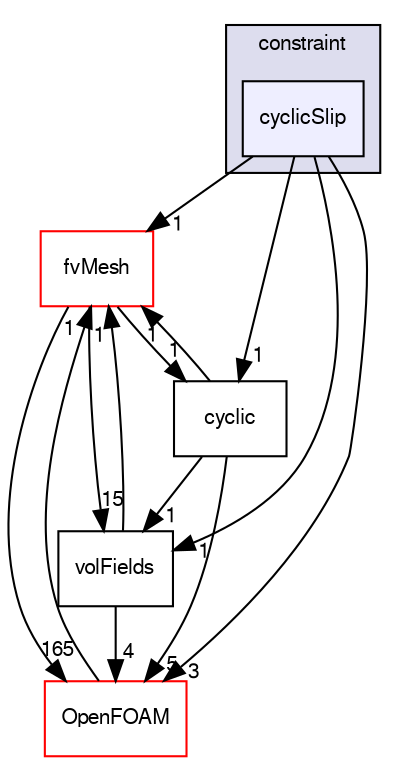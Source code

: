 digraph "src/finiteVolume/fields/fvPatchFields/constraint/cyclicSlip" {
  bgcolor=transparent;
  compound=true
  node [ fontsize="10", fontname="FreeSans"];
  edge [ labelfontsize="10", labelfontname="FreeSans"];
  subgraph clusterdir_dcf2f02ec1a1951cb48a5d6d97386405 {
    graph [ bgcolor="#ddddee", pencolor="black", label="constraint" fontname="FreeSans", fontsize="10", URL="dir_dcf2f02ec1a1951cb48a5d6d97386405.html"]
  dir_40c710086adeb380bfa8604caf8d1809 [shape=box, label="cyclicSlip", style="filled", fillcolor="#eeeeff", pencolor="black", URL="dir_40c710086adeb380bfa8604caf8d1809.html"];
  }
  dir_c382fa095c9c33d8673c0dd60aaef275 [shape=box label="fvMesh" color="red" URL="dir_c382fa095c9c33d8673c0dd60aaef275.html"];
  dir_bd8bf7fa65467c460a50eacc456ce356 [shape=box label="volFields" URL="dir_bd8bf7fa65467c460a50eacc456ce356.html"];
  dir_e9d67726b90b890b99d2b1019245a9c5 [shape=box label="cyclic" URL="dir_e9d67726b90b890b99d2b1019245a9c5.html"];
  dir_c5473ff19b20e6ec4dfe5c310b3778a8 [shape=box label="OpenFOAM" color="red" URL="dir_c5473ff19b20e6ec4dfe5c310b3778a8.html"];
  dir_c382fa095c9c33d8673c0dd60aaef275->dir_bd8bf7fa65467c460a50eacc456ce356 [headlabel="15", labeldistance=1.5 headhref="dir_000965_000903.html"];
  dir_c382fa095c9c33d8673c0dd60aaef275->dir_e9d67726b90b890b99d2b1019245a9c5 [headlabel="1", labeldistance=1.5 headhref="dir_000965_000797.html"];
  dir_c382fa095c9c33d8673c0dd60aaef275->dir_c5473ff19b20e6ec4dfe5c310b3778a8 [headlabel="165", labeldistance=1.5 headhref="dir_000965_001732.html"];
  dir_bd8bf7fa65467c460a50eacc456ce356->dir_c382fa095c9c33d8673c0dd60aaef275 [headlabel="1", labeldistance=1.5 headhref="dir_000903_000965.html"];
  dir_bd8bf7fa65467c460a50eacc456ce356->dir_c5473ff19b20e6ec4dfe5c310b3778a8 [headlabel="4", labeldistance=1.5 headhref="dir_000903_001732.html"];
  dir_e9d67726b90b890b99d2b1019245a9c5->dir_c382fa095c9c33d8673c0dd60aaef275 [headlabel="1", labeldistance=1.5 headhref="dir_000797_000965.html"];
  dir_e9d67726b90b890b99d2b1019245a9c5->dir_bd8bf7fa65467c460a50eacc456ce356 [headlabel="1", labeldistance=1.5 headhref="dir_000797_000903.html"];
  dir_e9d67726b90b890b99d2b1019245a9c5->dir_c5473ff19b20e6ec4dfe5c310b3778a8 [headlabel="5", labeldistance=1.5 headhref="dir_000797_001732.html"];
  dir_c5473ff19b20e6ec4dfe5c310b3778a8->dir_c382fa095c9c33d8673c0dd60aaef275 [headlabel="1", labeldistance=1.5 headhref="dir_001732_000965.html"];
  dir_40c710086adeb380bfa8604caf8d1809->dir_c382fa095c9c33d8673c0dd60aaef275 [headlabel="1", labeldistance=1.5 headhref="dir_000800_000965.html"];
  dir_40c710086adeb380bfa8604caf8d1809->dir_bd8bf7fa65467c460a50eacc456ce356 [headlabel="1", labeldistance=1.5 headhref="dir_000800_000903.html"];
  dir_40c710086adeb380bfa8604caf8d1809->dir_e9d67726b90b890b99d2b1019245a9c5 [headlabel="1", labeldistance=1.5 headhref="dir_000800_000797.html"];
  dir_40c710086adeb380bfa8604caf8d1809->dir_c5473ff19b20e6ec4dfe5c310b3778a8 [headlabel="3", labeldistance=1.5 headhref="dir_000800_001732.html"];
}
